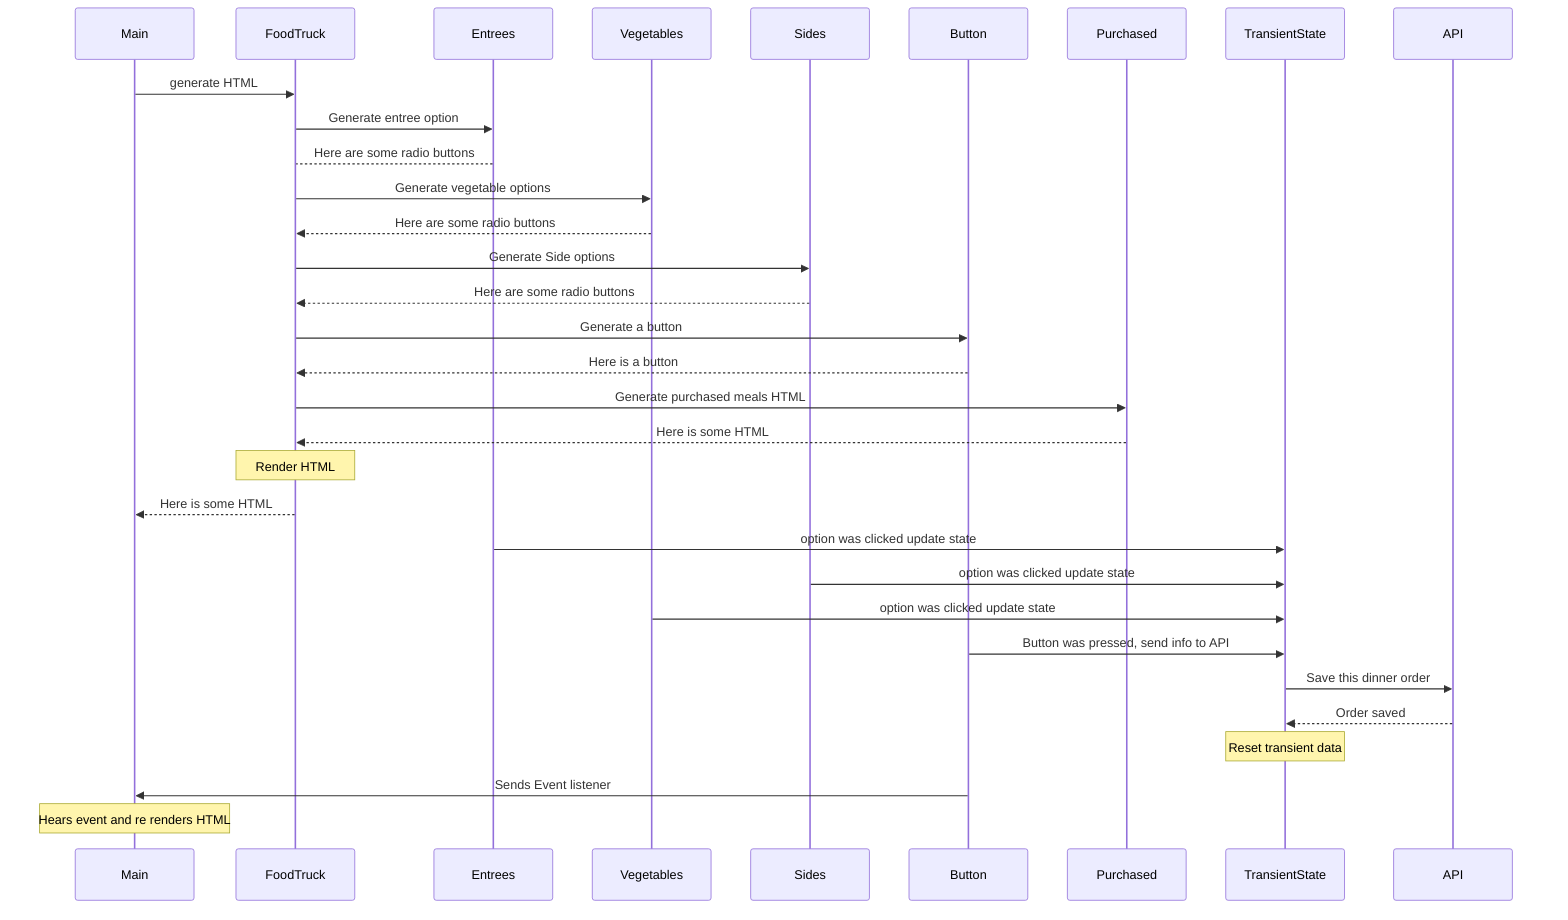 ---
id: 62ebd404-4647-41ba-bc1d-8130d3c288fa
---
sequenceDiagram

    Main ->> FoodTruck: generate HTML
    
    FoodTruck ->> Entrees: Generate entree option
    Entrees --> FoodTruck: Here are some radio buttons

    FoodTruck->>Vegetables: Generate vegetable options
    Vegetables-->>FoodTruck: Here are some radio buttons

    FoodTruck->>Sides: Generate Side options
    Sides-->>FoodTruck: Here are some radio buttons

    FoodTruck->>Button: Generate a button
    Button-->>FoodTruck: Here is a button

    FoodTruck->>Purchased: Generate purchased meals HTML
    Purchased-->>FoodTruck: Here is some HTML

    Note over FoodTruck: Render HTML

    FoodTruck -->> Main: Here is some HTML

    Entrees ->> TransientState: option was clicked update state

    Sides ->> TransientState: option was clicked update state

    Vegetables ->> TransientState: option was clicked update state

    Button ->> TransientState: Button was pressed, send info to API

    TransientState->>API: Save this dinner order

    API-->>TransientState: Order saved

    Note over TransientState: Reset transient data

    Button ->> Main: Sends Event listener

    Note over Main: Hears event and re renders HTML